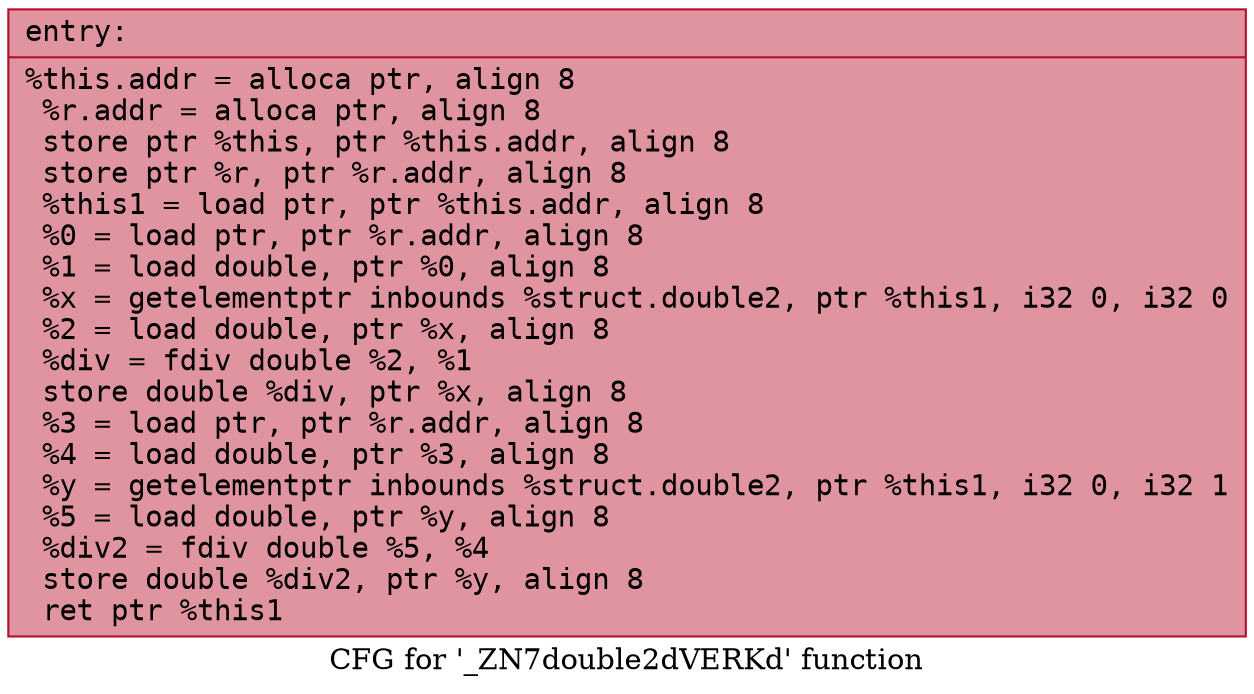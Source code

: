 digraph "CFG for '_ZN7double2dVERKd' function" {
	label="CFG for '_ZN7double2dVERKd' function";

	Node0x5561607c9c80 [shape=record,color="#b70d28ff", style=filled, fillcolor="#b70d2870" fontname="Courier",label="{entry:\l|  %this.addr = alloca ptr, align 8\l  %r.addr = alloca ptr, align 8\l  store ptr %this, ptr %this.addr, align 8\l  store ptr %r, ptr %r.addr, align 8\l  %this1 = load ptr, ptr %this.addr, align 8\l  %0 = load ptr, ptr %r.addr, align 8\l  %1 = load double, ptr %0, align 8\l  %x = getelementptr inbounds %struct.double2, ptr %this1, i32 0, i32 0\l  %2 = load double, ptr %x, align 8\l  %div = fdiv double %2, %1\l  store double %div, ptr %x, align 8\l  %3 = load ptr, ptr %r.addr, align 8\l  %4 = load double, ptr %3, align 8\l  %y = getelementptr inbounds %struct.double2, ptr %this1, i32 0, i32 1\l  %5 = load double, ptr %y, align 8\l  %div2 = fdiv double %5, %4\l  store double %div2, ptr %y, align 8\l  ret ptr %this1\l}"];
}
